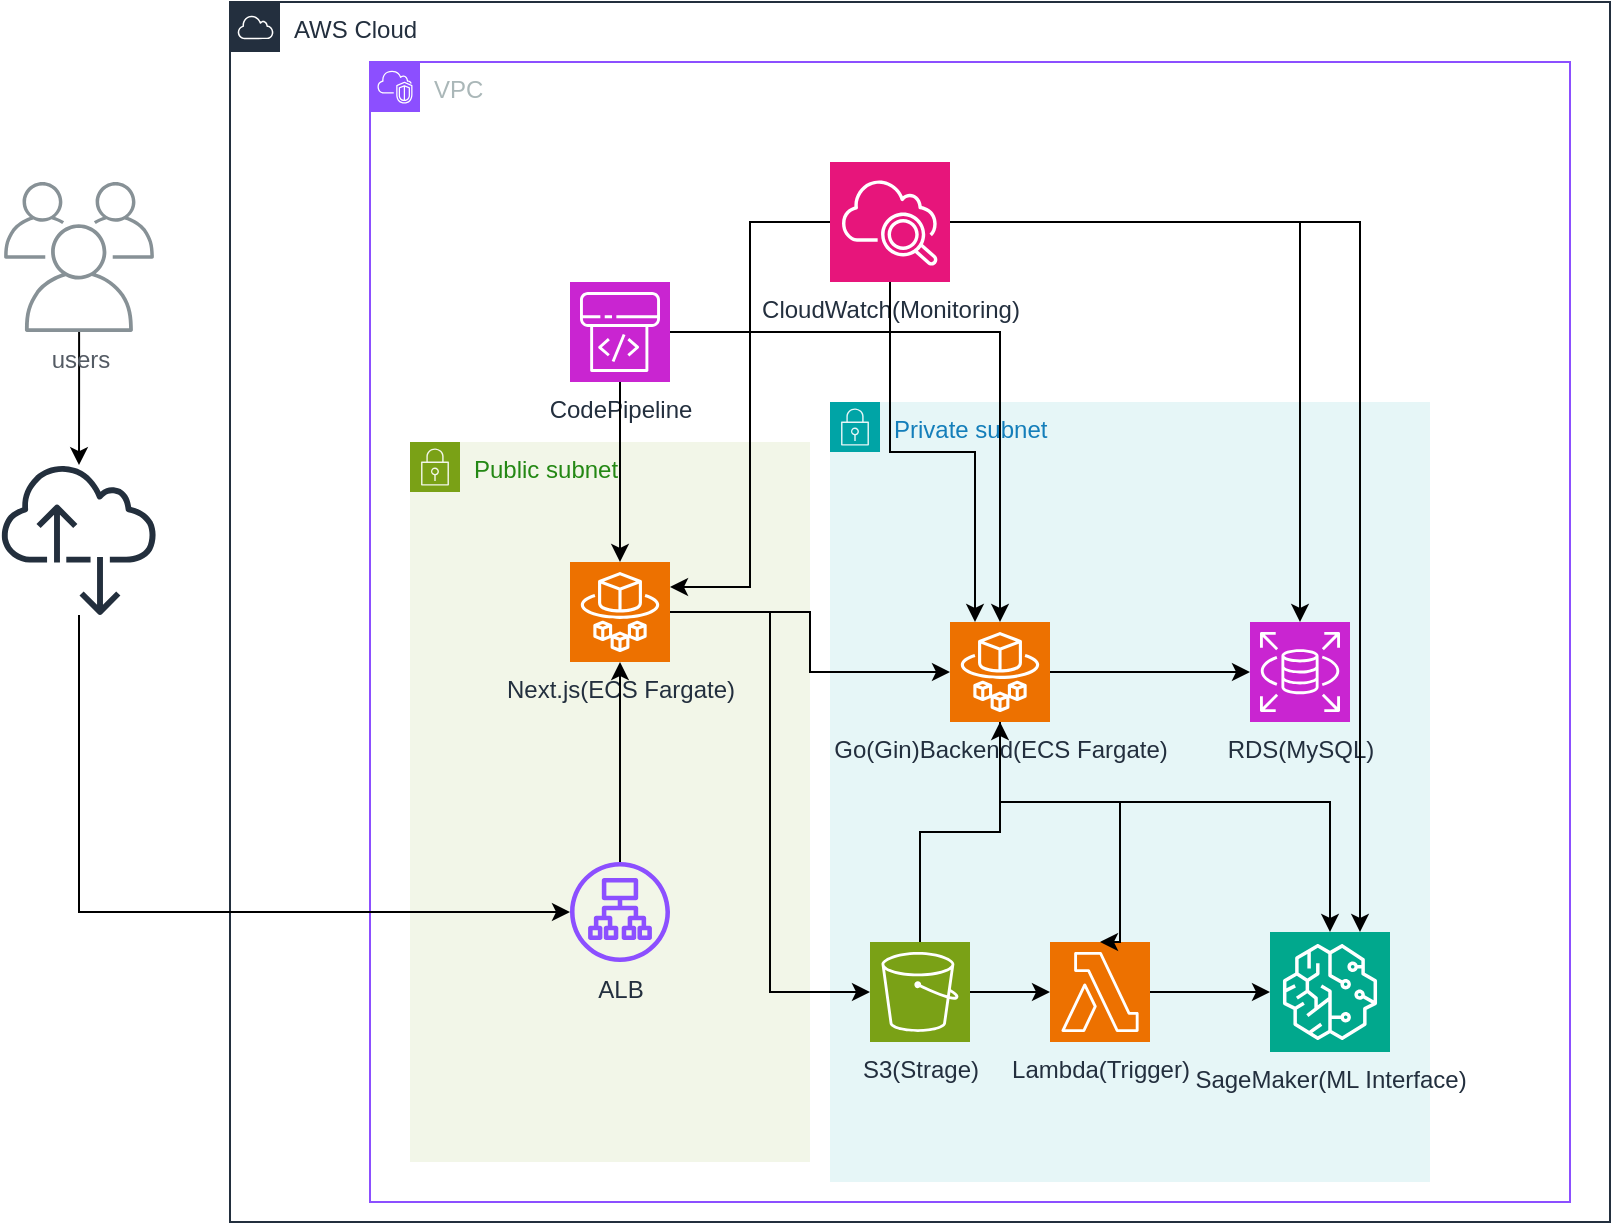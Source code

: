 <mxfile version="26.2.9">
  <diagram name="ページ1" id="QZHvUgEuXc93McnoD1h6">
    <mxGraphModel dx="1667" dy="790" grid="1" gridSize="10" guides="1" tooltips="1" connect="1" arrows="1" fold="1" page="1" pageScale="1" pageWidth="827" pageHeight="1169" math="0" shadow="0">
      <root>
        <mxCell id="0" />
        <mxCell id="1" parent="0" />
        <mxCell id="AkDlJ8Yl2c0KQVpsC7aZ-1" value="AWS Cloud" style="points=[[0,0],[0.25,0],[0.5,0],[0.75,0],[1,0],[1,0.25],[1,0.5],[1,0.75],[1,1],[0.75,1],[0.5,1],[0.25,1],[0,1],[0,0.75],[0,0.5],[0,0.25]];outlineConnect=0;gradientColor=none;html=1;whiteSpace=wrap;fontSize=12;fontStyle=0;container=1;pointerEvents=0;collapsible=0;recursiveResize=0;shape=mxgraph.aws4.group;grIcon=mxgraph.aws4.group_aws_cloud;strokeColor=#232F3E;fillColor=none;verticalAlign=top;align=left;spacingLeft=30;fontColor=#232F3E;dashed=0;" vertex="1" parent="1">
          <mxGeometry x="130" y="50" width="690" height="610" as="geometry" />
        </mxCell>
        <mxCell id="AkDlJ8Yl2c0KQVpsC7aZ-2" value="VPC" style="points=[[0,0],[0.25,0],[0.5,0],[0.75,0],[1,0],[1,0.25],[1,0.5],[1,0.75],[1,1],[0.75,1],[0.5,1],[0.25,1],[0,1],[0,0.75],[0,0.5],[0,0.25]];outlineConnect=0;gradientColor=none;html=1;whiteSpace=wrap;fontSize=12;fontStyle=0;container=1;pointerEvents=0;collapsible=0;recursiveResize=0;shape=mxgraph.aws4.group;grIcon=mxgraph.aws4.group_vpc2;strokeColor=#8C4FFF;fillColor=none;verticalAlign=top;align=left;spacingLeft=30;fontColor=#AAB7B8;dashed=0;" vertex="1" parent="AkDlJ8Yl2c0KQVpsC7aZ-1">
          <mxGeometry x="70" y="30" width="600" height="570" as="geometry" />
        </mxCell>
        <mxCell id="AkDlJ8Yl2c0KQVpsC7aZ-3" value="Private subnet" style="points=[[0,0],[0.25,0],[0.5,0],[0.75,0],[1,0],[1,0.25],[1,0.5],[1,0.75],[1,1],[0.75,1],[0.5,1],[0.25,1],[0,1],[0,0.75],[0,0.5],[0,0.25]];outlineConnect=0;gradientColor=none;html=1;whiteSpace=wrap;fontSize=12;fontStyle=0;container=1;pointerEvents=0;collapsible=0;recursiveResize=0;shape=mxgraph.aws4.group;grIcon=mxgraph.aws4.group_security_group;grStroke=0;strokeColor=#00A4A6;fillColor=#E6F6F7;verticalAlign=top;align=left;spacingLeft=30;fontColor=#147EBA;dashed=0;" vertex="1" parent="AkDlJ8Yl2c0KQVpsC7aZ-2">
          <mxGeometry x="230" y="170" width="300" height="390" as="geometry" />
        </mxCell>
        <mxCell id="AkDlJ8Yl2c0KQVpsC7aZ-4" value="RDS(MySQL)" style="sketch=0;points=[[0,0,0],[0.25,0,0],[0.5,0,0],[0.75,0,0],[1,0,0],[0,1,0],[0.25,1,0],[0.5,1,0],[0.75,1,0],[1,1,0],[0,0.25,0],[0,0.5,0],[0,0.75,0],[1,0.25,0],[1,0.5,0],[1,0.75,0]];outlineConnect=0;fontColor=#232F3E;fillColor=#C925D1;strokeColor=#ffffff;dashed=0;verticalLabelPosition=bottom;verticalAlign=top;align=center;html=1;fontSize=12;fontStyle=0;aspect=fixed;shape=mxgraph.aws4.resourceIcon;resIcon=mxgraph.aws4.rds;" vertex="1" parent="AkDlJ8Yl2c0KQVpsC7aZ-3">
          <mxGeometry x="210" y="110" width="50" height="50" as="geometry" />
        </mxCell>
        <mxCell id="AkDlJ8Yl2c0KQVpsC7aZ-48" style="edgeStyle=orthogonalEdgeStyle;rounded=0;orthogonalLoop=1;jettySize=auto;html=1;" edge="1" parent="AkDlJ8Yl2c0KQVpsC7aZ-3" source="AkDlJ8Yl2c0KQVpsC7aZ-5" target="AkDlJ8Yl2c0KQVpsC7aZ-13">
          <mxGeometry relative="1" as="geometry" />
        </mxCell>
        <mxCell id="AkDlJ8Yl2c0KQVpsC7aZ-5" value="S3(Strage)" style="sketch=0;points=[[0,0,0],[0.25,0,0],[0.5,0,0],[0.75,0,0],[1,0,0],[0,1,0],[0.25,1,0],[0.5,1,0],[0.75,1,0],[1,1,0],[0,0.25,0],[0,0.5,0],[0,0.75,0],[1,0.25,0],[1,0.5,0],[1,0.75,0]];outlineConnect=0;fontColor=#232F3E;fillColor=#7AA116;strokeColor=#ffffff;dashed=0;verticalLabelPosition=bottom;verticalAlign=top;align=center;html=1;fontSize=12;fontStyle=0;aspect=fixed;shape=mxgraph.aws4.resourceIcon;resIcon=mxgraph.aws4.s3;" vertex="1" parent="AkDlJ8Yl2c0KQVpsC7aZ-3">
          <mxGeometry x="20" y="270" width="50" height="50" as="geometry" />
        </mxCell>
        <mxCell id="AkDlJ8Yl2c0KQVpsC7aZ-43" style="edgeStyle=orthogonalEdgeStyle;rounded=0;orthogonalLoop=1;jettySize=auto;html=1;" edge="1" parent="AkDlJ8Yl2c0KQVpsC7aZ-3" source="AkDlJ8Yl2c0KQVpsC7aZ-7" target="AkDlJ8Yl2c0KQVpsC7aZ-4">
          <mxGeometry relative="1" as="geometry" />
        </mxCell>
        <mxCell id="AkDlJ8Yl2c0KQVpsC7aZ-7" value="Go(Gin)Backend(ECS Fargate)" style="sketch=0;points=[[0,0,0],[0.25,0,0],[0.5,0,0],[0.75,0,0],[1,0,0],[0,1,0],[0.25,1,0],[0.5,1,0],[0.75,1,0],[1,1,0],[0,0.25,0],[0,0.5,0],[0,0.75,0],[1,0.25,0],[1,0.5,0],[1,0.75,0]];outlineConnect=0;fontColor=#232F3E;fillColor=#ED7100;strokeColor=#ffffff;dashed=0;verticalLabelPosition=bottom;verticalAlign=top;align=center;html=1;fontSize=12;fontStyle=0;aspect=fixed;shape=mxgraph.aws4.resourceIcon;resIcon=mxgraph.aws4.fargate;" vertex="1" parent="AkDlJ8Yl2c0KQVpsC7aZ-3">
          <mxGeometry x="60" y="110" width="50" height="50" as="geometry" />
        </mxCell>
        <mxCell id="AkDlJ8Yl2c0KQVpsC7aZ-8" value="SageMaker(ML Interface)" style="sketch=0;points=[[0,0,0],[0.25,0,0],[0.5,0,0],[0.75,0,0],[1,0,0],[0,1,0],[0.25,1,0],[0.5,1,0],[0.75,1,0],[1,1,0],[0,0.25,0],[0,0.5,0],[0,0.75,0],[1,0.25,0],[1,0.5,0],[1,0.75,0]];outlineConnect=0;fontColor=#232F3E;fillColor=#01A88D;strokeColor=#ffffff;dashed=0;verticalLabelPosition=bottom;verticalAlign=top;align=center;html=1;fontSize=12;fontStyle=0;aspect=fixed;shape=mxgraph.aws4.resourceIcon;resIcon=mxgraph.aws4.sagemaker;" vertex="1" parent="AkDlJ8Yl2c0KQVpsC7aZ-3">
          <mxGeometry x="220" y="265" width="60" height="60" as="geometry" />
        </mxCell>
        <mxCell id="AkDlJ8Yl2c0KQVpsC7aZ-13" value="Lambda(Trigger)" style="sketch=0;points=[[0,0,0],[0.25,0,0],[0.5,0,0],[0.75,0,0],[1,0,0],[0,1,0],[0.25,1,0],[0.5,1,0],[0.75,1,0],[1,1,0],[0,0.25,0],[0,0.5,0],[0,0.75,0],[1,0.25,0],[1,0.5,0],[1,0.75,0]];outlineConnect=0;fontColor=#232F3E;fillColor=#ED7100;strokeColor=#ffffff;dashed=0;verticalLabelPosition=bottom;verticalAlign=top;align=center;html=1;fontSize=12;fontStyle=0;aspect=fixed;shape=mxgraph.aws4.resourceIcon;resIcon=mxgraph.aws4.lambda;" vertex="1" parent="AkDlJ8Yl2c0KQVpsC7aZ-3">
          <mxGeometry x="110" y="270" width="50" height="50" as="geometry" />
        </mxCell>
        <mxCell id="AkDlJ8Yl2c0KQVpsC7aZ-44" style="edgeStyle=orthogonalEdgeStyle;rounded=0;orthogonalLoop=1;jettySize=auto;html=1;entryX=0.5;entryY=0;entryDx=0;entryDy=0;entryPerimeter=0;" edge="1" parent="AkDlJ8Yl2c0KQVpsC7aZ-3" source="AkDlJ8Yl2c0KQVpsC7aZ-7" target="AkDlJ8Yl2c0KQVpsC7aZ-8">
          <mxGeometry relative="1" as="geometry">
            <Array as="points">
              <mxPoint x="85" y="200" />
              <mxPoint x="250" y="200" />
            </Array>
          </mxGeometry>
        </mxCell>
        <mxCell id="AkDlJ8Yl2c0KQVpsC7aZ-45" style="edgeStyle=orthogonalEdgeStyle;rounded=0;orthogonalLoop=1;jettySize=auto;html=1;entryX=0.5;entryY=0;entryDx=0;entryDy=0;entryPerimeter=0;" edge="1" parent="AkDlJ8Yl2c0KQVpsC7aZ-3" source="AkDlJ8Yl2c0KQVpsC7aZ-7" target="AkDlJ8Yl2c0KQVpsC7aZ-13">
          <mxGeometry relative="1" as="geometry">
            <Array as="points">
              <mxPoint x="85" y="200" />
              <mxPoint x="145" y="200" />
            </Array>
          </mxGeometry>
        </mxCell>
        <mxCell id="AkDlJ8Yl2c0KQVpsC7aZ-47" style="edgeStyle=orthogonalEdgeStyle;rounded=0;orthogonalLoop=1;jettySize=auto;html=1;entryX=0.5;entryY=1;entryDx=0;entryDy=0;entryPerimeter=0;" edge="1" parent="AkDlJ8Yl2c0KQVpsC7aZ-3" source="AkDlJ8Yl2c0KQVpsC7aZ-5" target="AkDlJ8Yl2c0KQVpsC7aZ-7">
          <mxGeometry relative="1" as="geometry" />
        </mxCell>
        <mxCell id="AkDlJ8Yl2c0KQVpsC7aZ-49" style="edgeStyle=orthogonalEdgeStyle;rounded=0;orthogonalLoop=1;jettySize=auto;html=1;entryX=0;entryY=0.5;entryDx=0;entryDy=0;entryPerimeter=0;" edge="1" parent="AkDlJ8Yl2c0KQVpsC7aZ-3" source="AkDlJ8Yl2c0KQVpsC7aZ-13" target="AkDlJ8Yl2c0KQVpsC7aZ-8">
          <mxGeometry relative="1" as="geometry" />
        </mxCell>
        <mxCell id="AkDlJ8Yl2c0KQVpsC7aZ-16" value="Public subnet" style="points=[[0,0],[0.25,0],[0.5,0],[0.75,0],[1,0],[1,0.25],[1,0.5],[1,0.75],[1,1],[0.75,1],[0.5,1],[0.25,1],[0,1],[0,0.75],[0,0.5],[0,0.25]];outlineConnect=0;gradientColor=none;html=1;whiteSpace=wrap;fontSize=12;fontStyle=0;container=1;pointerEvents=0;collapsible=0;recursiveResize=0;shape=mxgraph.aws4.group;grIcon=mxgraph.aws4.group_security_group;grStroke=0;strokeColor=#7AA116;fillColor=#F2F6E8;verticalAlign=top;align=left;spacingLeft=30;fontColor=#248814;dashed=0;" vertex="1" parent="AkDlJ8Yl2c0KQVpsC7aZ-2">
          <mxGeometry x="20" y="190" width="200" height="360" as="geometry" />
        </mxCell>
        <mxCell id="AkDlJ8Yl2c0KQVpsC7aZ-19" value="ALB" style="sketch=0;outlineConnect=0;fontColor=#232F3E;gradientColor=none;fillColor=#8C4FFF;strokeColor=none;dashed=0;verticalLabelPosition=bottom;verticalAlign=top;align=center;html=1;fontSize=12;fontStyle=0;aspect=fixed;pointerEvents=1;shape=mxgraph.aws4.application_load_balancer;" vertex="1" parent="AkDlJ8Yl2c0KQVpsC7aZ-16">
          <mxGeometry x="80" y="210" width="50" height="50" as="geometry" />
        </mxCell>
        <mxCell id="AkDlJ8Yl2c0KQVpsC7aZ-6" value="Next.js(ECS Fargate)" style="sketch=0;points=[[0,0,0],[0.25,0,0],[0.5,0,0],[0.75,0,0],[1,0,0],[0,1,0],[0.25,1,0],[0.5,1,0],[0.75,1,0],[1,1,0],[0,0.25,0],[0,0.5,0],[0,0.75,0],[1,0.25,0],[1,0.5,0],[1,0.75,0]];outlineConnect=0;fontColor=#232F3E;fillColor=#ED7100;strokeColor=#ffffff;dashed=0;verticalLabelPosition=bottom;verticalAlign=top;align=center;html=1;fontSize=12;fontStyle=0;aspect=fixed;shape=mxgraph.aws4.resourceIcon;resIcon=mxgraph.aws4.fargate;" vertex="1" parent="AkDlJ8Yl2c0KQVpsC7aZ-16">
          <mxGeometry x="80" y="60" width="50" height="50" as="geometry" />
        </mxCell>
        <mxCell id="AkDlJ8Yl2c0KQVpsC7aZ-38" style="edgeStyle=orthogonalEdgeStyle;rounded=0;orthogonalLoop=1;jettySize=auto;html=1;entryX=0.5;entryY=1;entryDx=0;entryDy=0;entryPerimeter=0;" edge="1" parent="AkDlJ8Yl2c0KQVpsC7aZ-16" source="AkDlJ8Yl2c0KQVpsC7aZ-19" target="AkDlJ8Yl2c0KQVpsC7aZ-6">
          <mxGeometry relative="1" as="geometry" />
        </mxCell>
        <mxCell id="AkDlJ8Yl2c0KQVpsC7aZ-52" style="edgeStyle=orthogonalEdgeStyle;rounded=0;orthogonalLoop=1;jettySize=auto;html=1;" edge="1" parent="AkDlJ8Yl2c0KQVpsC7aZ-2" source="AkDlJ8Yl2c0KQVpsC7aZ-22" target="AkDlJ8Yl2c0KQVpsC7aZ-4">
          <mxGeometry relative="1" as="geometry" />
        </mxCell>
        <mxCell id="AkDlJ8Yl2c0KQVpsC7aZ-22" value="CloudWatch(Monitoring&lt;span style=&quot;background-color: transparent; color: light-dark(rgb(35, 47, 62), rgb(189, 199, 212));&quot;&gt;)&lt;/span&gt;" style="sketch=0;points=[[0,0,0],[0.25,0,0],[0.5,0,0],[0.75,0,0],[1,0,0],[0,1,0],[0.25,1,0],[0.5,1,0],[0.75,1,0],[1,1,0],[0,0.25,0],[0,0.5,0],[0,0.75,0],[1,0.25,0],[1,0.5,0],[1,0.75,0]];points=[[0,0,0],[0.25,0,0],[0.5,0,0],[0.75,0,0],[1,0,0],[0,1,0],[0.25,1,0],[0.5,1,0],[0.75,1,0],[1,1,0],[0,0.25,0],[0,0.5,0],[0,0.75,0],[1,0.25,0],[1,0.5,0],[1,0.75,0]];outlineConnect=0;fontColor=#232F3E;fillColor=#E7157B;strokeColor=#ffffff;dashed=0;verticalLabelPosition=bottom;verticalAlign=top;align=center;html=1;fontSize=12;fontStyle=0;aspect=fixed;shape=mxgraph.aws4.resourceIcon;resIcon=mxgraph.aws4.cloudwatch_2;" vertex="1" parent="AkDlJ8Yl2c0KQVpsC7aZ-2">
          <mxGeometry x="230" y="50" width="60" height="60" as="geometry" />
        </mxCell>
        <mxCell id="AkDlJ8Yl2c0KQVpsC7aZ-24" value="CodePipeline&lt;div&gt;&lt;br&gt;&lt;/div&gt;" style="sketch=0;points=[[0,0,0],[0.25,0,0],[0.5,0,0],[0.75,0,0],[1,0,0],[0,1,0],[0.25,1,0],[0.5,1,0],[0.75,1,0],[1,1,0],[0,0.25,0],[0,0.5,0],[0,0.75,0],[1,0.25,0],[1,0.5,0],[1,0.75,0]];outlineConnect=0;fontColor=#232F3E;fillColor=#C925D1;strokeColor=#ffffff;dashed=0;verticalLabelPosition=bottom;verticalAlign=top;align=center;html=1;fontSize=12;fontStyle=0;aspect=fixed;shape=mxgraph.aws4.resourceIcon;resIcon=mxgraph.aws4.codepipeline;" vertex="1" parent="AkDlJ8Yl2c0KQVpsC7aZ-2">
          <mxGeometry x="100" y="110" width="50" height="50" as="geometry" />
        </mxCell>
        <mxCell id="AkDlJ8Yl2c0KQVpsC7aZ-39" style="edgeStyle=orthogonalEdgeStyle;rounded=0;orthogonalLoop=1;jettySize=auto;html=1;entryX=0;entryY=0.5;entryDx=0;entryDy=0;entryPerimeter=0;" edge="1" parent="AkDlJ8Yl2c0KQVpsC7aZ-2" source="AkDlJ8Yl2c0KQVpsC7aZ-6" target="AkDlJ8Yl2c0KQVpsC7aZ-5">
          <mxGeometry relative="1" as="geometry" />
        </mxCell>
        <mxCell id="AkDlJ8Yl2c0KQVpsC7aZ-42" style="edgeStyle=orthogonalEdgeStyle;rounded=0;orthogonalLoop=1;jettySize=auto;html=1;entryX=0;entryY=0.5;entryDx=0;entryDy=0;entryPerimeter=0;" edge="1" parent="AkDlJ8Yl2c0KQVpsC7aZ-2" source="AkDlJ8Yl2c0KQVpsC7aZ-6" target="AkDlJ8Yl2c0KQVpsC7aZ-7">
          <mxGeometry relative="1" as="geometry" />
        </mxCell>
        <mxCell id="AkDlJ8Yl2c0KQVpsC7aZ-50" style="edgeStyle=orthogonalEdgeStyle;rounded=0;orthogonalLoop=1;jettySize=auto;html=1;entryX=0.5;entryY=0;entryDx=0;entryDy=0;entryPerimeter=0;" edge="1" parent="AkDlJ8Yl2c0KQVpsC7aZ-2" source="AkDlJ8Yl2c0KQVpsC7aZ-24" target="AkDlJ8Yl2c0KQVpsC7aZ-7">
          <mxGeometry relative="1" as="geometry" />
        </mxCell>
        <mxCell id="AkDlJ8Yl2c0KQVpsC7aZ-51" style="edgeStyle=orthogonalEdgeStyle;rounded=0;orthogonalLoop=1;jettySize=auto;html=1;entryX=0.5;entryY=0;entryDx=0;entryDy=0;entryPerimeter=0;" edge="1" parent="AkDlJ8Yl2c0KQVpsC7aZ-2" source="AkDlJ8Yl2c0KQVpsC7aZ-24" target="AkDlJ8Yl2c0KQVpsC7aZ-6">
          <mxGeometry relative="1" as="geometry" />
        </mxCell>
        <mxCell id="AkDlJ8Yl2c0KQVpsC7aZ-53" style="edgeStyle=orthogonalEdgeStyle;rounded=0;orthogonalLoop=1;jettySize=auto;html=1;entryX=0.75;entryY=0;entryDx=0;entryDy=0;entryPerimeter=0;" edge="1" parent="AkDlJ8Yl2c0KQVpsC7aZ-2" source="AkDlJ8Yl2c0KQVpsC7aZ-22" target="AkDlJ8Yl2c0KQVpsC7aZ-8">
          <mxGeometry relative="1" as="geometry" />
        </mxCell>
        <mxCell id="AkDlJ8Yl2c0KQVpsC7aZ-54" style="edgeStyle=orthogonalEdgeStyle;rounded=0;orthogonalLoop=1;jettySize=auto;html=1;entryX=0.25;entryY=0;entryDx=0;entryDy=0;entryPerimeter=0;" edge="1" parent="AkDlJ8Yl2c0KQVpsC7aZ-2" source="AkDlJ8Yl2c0KQVpsC7aZ-22" target="AkDlJ8Yl2c0KQVpsC7aZ-7">
          <mxGeometry relative="1" as="geometry" />
        </mxCell>
        <mxCell id="AkDlJ8Yl2c0KQVpsC7aZ-55" style="edgeStyle=orthogonalEdgeStyle;rounded=0;orthogonalLoop=1;jettySize=auto;html=1;entryX=1;entryY=0.25;entryDx=0;entryDy=0;entryPerimeter=0;" edge="1" parent="AkDlJ8Yl2c0KQVpsC7aZ-2" source="AkDlJ8Yl2c0KQVpsC7aZ-22" target="AkDlJ8Yl2c0KQVpsC7aZ-6">
          <mxGeometry relative="1" as="geometry" />
        </mxCell>
        <mxCell id="AkDlJ8Yl2c0KQVpsC7aZ-32" style="edgeStyle=orthogonalEdgeStyle;rounded=0;orthogonalLoop=1;jettySize=auto;html=1;" edge="1" parent="1" source="AkDlJ8Yl2c0KQVpsC7aZ-33" target="AkDlJ8Yl2c0KQVpsC7aZ-34">
          <mxGeometry relative="1" as="geometry" />
        </mxCell>
        <mxCell id="AkDlJ8Yl2c0KQVpsC7aZ-33" value="users" style="sketch=0;outlineConnect=0;gradientColor=none;fontColor=#545B64;strokeColor=none;fillColor=#879196;dashed=0;verticalLabelPosition=bottom;verticalAlign=top;align=center;html=1;fontSize=12;fontStyle=0;aspect=fixed;shape=mxgraph.aws4.illustration_users;pointerEvents=1" vertex="1" parent="1">
          <mxGeometry x="17" y="140" width="75" height="75" as="geometry" />
        </mxCell>
        <mxCell id="AkDlJ8Yl2c0KQVpsC7aZ-37" style="edgeStyle=orthogonalEdgeStyle;rounded=0;orthogonalLoop=1;jettySize=auto;html=1;" edge="1" parent="1" source="AkDlJ8Yl2c0KQVpsC7aZ-34" target="AkDlJ8Yl2c0KQVpsC7aZ-19">
          <mxGeometry relative="1" as="geometry">
            <Array as="points">
              <mxPoint x="55" y="505" />
            </Array>
          </mxGeometry>
        </mxCell>
        <mxCell id="AkDlJ8Yl2c0KQVpsC7aZ-34" value="" style="sketch=0;outlineConnect=0;fontColor=#232F3E;gradientColor=none;fillColor=#232F3D;strokeColor=none;dashed=0;verticalLabelPosition=bottom;verticalAlign=top;align=center;html=1;fontSize=12;fontStyle=0;aspect=fixed;pointerEvents=1;shape=mxgraph.aws4.internet_alt2;" vertex="1" parent="1">
          <mxGeometry x="15.5" y="280" width="78" height="78" as="geometry" />
        </mxCell>
      </root>
    </mxGraphModel>
  </diagram>
</mxfile>
